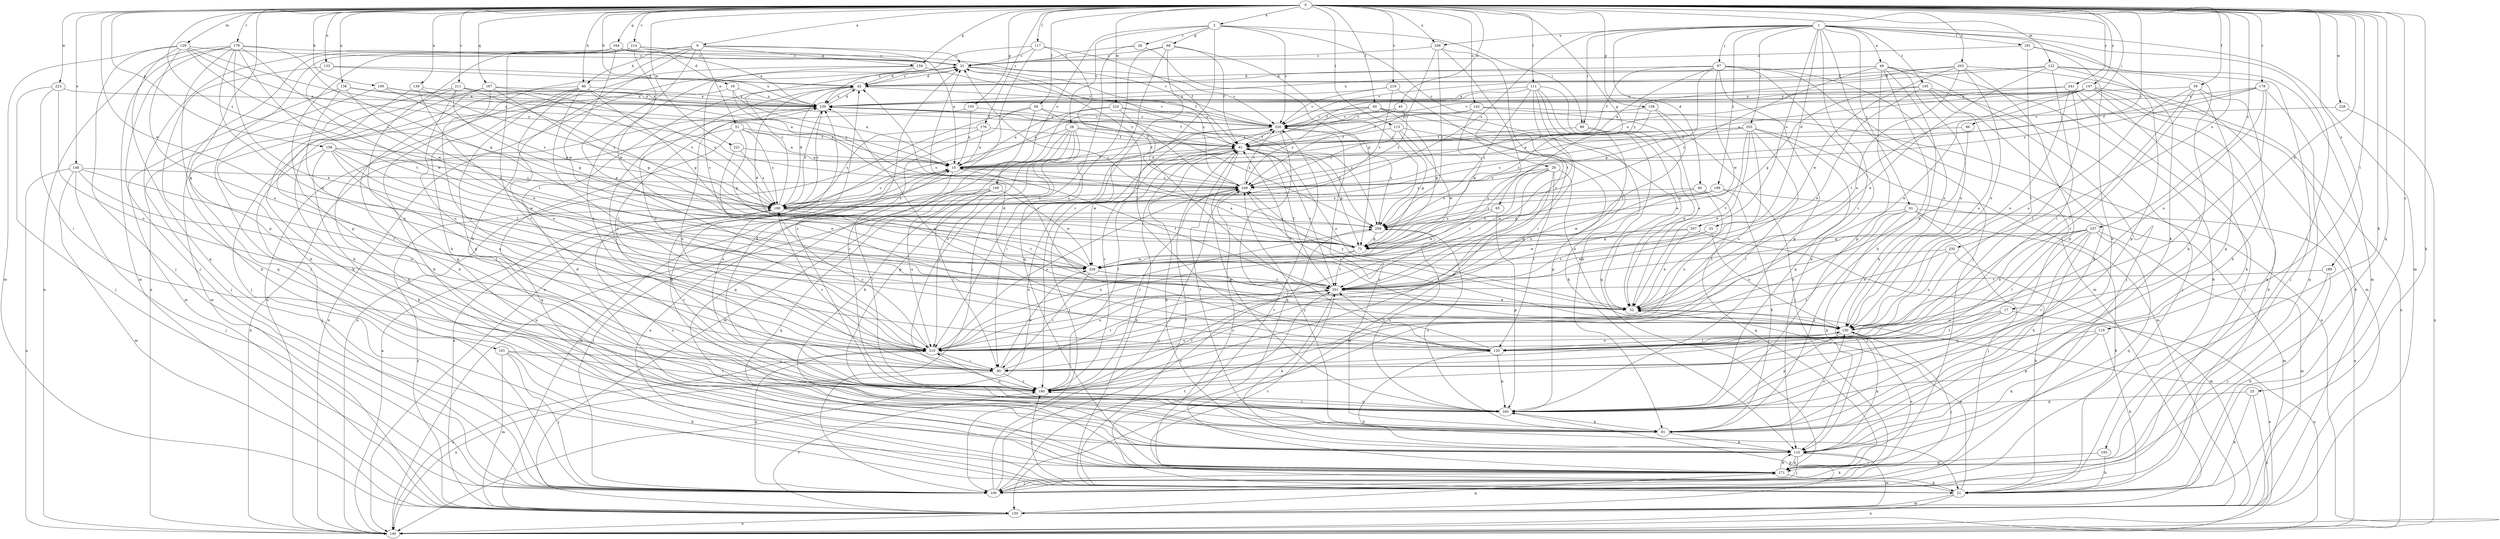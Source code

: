strict digraph  {
0;
1;
2;
9;
10;
17;
19;
21;
23;
26;
28;
29;
31;
33;
40;
42;
45;
49;
51;
52;
58;
59;
60;
61;
65;
68;
71;
80;
81;
86;
89;
90;
91;
97;
100;
109;
110;
111;
113;
117;
119;
120;
122;
129;
130;
133;
138;
139;
140;
142;
147;
148;
149;
150;
155;
156;
158;
159;
160;
161;
164;
167;
171;
176;
178;
179;
180;
189;
190;
191;
193;
195;
199;
201;
203;
206;
207;
210;
211;
214;
219;
220;
221;
223;
224;
228;
229;
235;
237;
239;
241;
249;
253;
259;
0 -> 2  [label=a];
0 -> 9  [label=a];
0 -> 17  [label=b];
0 -> 19  [label=b];
0 -> 21  [label=b];
0 -> 23  [label=c];
0 -> 45  [label=e];
0 -> 58  [label=f];
0 -> 59  [label=f];
0 -> 60  [label=f];
0 -> 65  [label=g];
0 -> 80  [label=h];
0 -> 86  [label=i];
0 -> 109  [label=k];
0 -> 110  [label=k];
0 -> 111  [label=l];
0 -> 113  [label=l];
0 -> 117  [label=l];
0 -> 119  [label=l];
0 -> 122  [label=m];
0 -> 129  [label=m];
0 -> 133  [label=n];
0 -> 138  [label=n];
0 -> 139  [label=n];
0 -> 142  [label=o];
0 -> 147  [label=o];
0 -> 148  [label=o];
0 -> 155  [label=p];
0 -> 156  [label=p];
0 -> 158  [label=p];
0 -> 159  [label=p];
0 -> 161  [label=q];
0 -> 164  [label=q];
0 -> 167  [label=q];
0 -> 171  [label=q];
0 -> 176  [label=r];
0 -> 178  [label=r];
0 -> 179  [label=r];
0 -> 189  [label=s];
0 -> 190  [label=s];
0 -> 203  [label=u];
0 -> 206  [label=u];
0 -> 211  [label=v];
0 -> 214  [label=v];
0 -> 219  [label=v];
0 -> 221  [label=w];
0 -> 223  [label=w];
0 -> 224  [label=w];
0 -> 228  [label=w];
0 -> 229  [label=w];
0 -> 235  [label=x];
0 -> 237  [label=x];
0 -> 241  [label=y];
0 -> 249  [label=y];
1 -> 33  [label=d];
1 -> 40  [label=d];
1 -> 49  [label=e];
1 -> 89  [label=i];
1 -> 91  [label=j];
1 -> 97  [label=j];
1 -> 100  [label=j];
1 -> 110  [label=k];
1 -> 130  [label=m];
1 -> 180  [label=r];
1 -> 190  [label=s];
1 -> 191  [label=t];
1 -> 193  [label=t];
1 -> 195  [label=t];
1 -> 199  [label=t];
1 -> 206  [label=u];
1 -> 207  [label=u];
1 -> 253  [label=z];
2 -> 26  [label=c];
2 -> 28  [label=c];
2 -> 29  [label=c];
2 -> 68  [label=g];
2 -> 89  [label=i];
2 -> 149  [label=o];
2 -> 180  [label=r];
2 -> 220  [label=v];
9 -> 10  [label=a];
9 -> 21  [label=b];
9 -> 31  [label=c];
9 -> 51  [label=e];
9 -> 52  [label=e];
9 -> 80  [label=h];
9 -> 81  [label=h];
9 -> 159  [label=p];
9 -> 180  [label=r];
10 -> 61  [label=f];
10 -> 130  [label=m];
10 -> 180  [label=r];
10 -> 190  [label=s];
10 -> 201  [label=t];
10 -> 249  [label=y];
17 -> 90  [label=i];
17 -> 120  [label=l];
17 -> 140  [label=n];
17 -> 150  [label=o];
19 -> 10  [label=a];
19 -> 100  [label=j];
19 -> 239  [label=x];
19 -> 249  [label=y];
21 -> 10  [label=a];
21 -> 52  [label=e];
21 -> 61  [label=f];
21 -> 130  [label=m];
21 -> 140  [label=n];
21 -> 180  [label=r];
21 -> 201  [label=t];
21 -> 220  [label=v];
23 -> 21  [label=b];
23 -> 140  [label=n];
23 -> 160  [label=p];
26 -> 31  [label=c];
26 -> 71  [label=g];
26 -> 100  [label=j];
28 -> 61  [label=f];
28 -> 110  [label=k];
28 -> 130  [label=m];
28 -> 160  [label=p];
28 -> 180  [label=r];
28 -> 190  [label=s];
28 -> 210  [label=u];
28 -> 259  [label=z];
29 -> 120  [label=l];
29 -> 130  [label=m];
29 -> 150  [label=o];
29 -> 180  [label=r];
29 -> 190  [label=s];
29 -> 201  [label=t];
29 -> 249  [label=y];
31 -> 42  [label=d];
31 -> 61  [label=f];
31 -> 140  [label=n];
31 -> 220  [label=v];
31 -> 249  [label=y];
33 -> 71  [label=g];
33 -> 150  [label=o];
33 -> 201  [label=t];
40 -> 171  [label=q];
40 -> 190  [label=s];
40 -> 210  [label=u];
40 -> 229  [label=w];
42 -> 31  [label=c];
42 -> 210  [label=u];
42 -> 220  [label=v];
42 -> 239  [label=x];
45 -> 10  [label=a];
45 -> 220  [label=v];
45 -> 249  [label=y];
49 -> 21  [label=b];
49 -> 42  [label=d];
49 -> 81  [label=h];
49 -> 100  [label=j];
49 -> 110  [label=k];
49 -> 150  [label=o];
49 -> 160  [label=p];
49 -> 239  [label=x];
49 -> 259  [label=z];
51 -> 10  [label=a];
51 -> 61  [label=f];
51 -> 71  [label=g];
51 -> 140  [label=n];
51 -> 171  [label=q];
51 -> 190  [label=s];
52 -> 150  [label=o];
52 -> 249  [label=y];
58 -> 140  [label=n];
58 -> 171  [label=q];
58 -> 180  [label=r];
58 -> 220  [label=v];
58 -> 259  [label=z];
59 -> 81  [label=h];
59 -> 90  [label=i];
59 -> 120  [label=l];
59 -> 150  [label=o];
59 -> 160  [label=p];
59 -> 239  [label=x];
60 -> 10  [label=a];
60 -> 52  [label=e];
60 -> 71  [label=g];
60 -> 110  [label=k];
60 -> 220  [label=v];
60 -> 249  [label=y];
61 -> 10  [label=a];
61 -> 21  [label=b];
61 -> 52  [label=e];
61 -> 71  [label=g];
61 -> 110  [label=k];
61 -> 160  [label=p];
61 -> 201  [label=t];
61 -> 229  [label=w];
65 -> 160  [label=p];
65 -> 229  [label=w];
65 -> 259  [label=z];
68 -> 31  [label=c];
68 -> 61  [label=f];
68 -> 140  [label=n];
68 -> 171  [label=q];
68 -> 210  [label=u];
68 -> 259  [label=z];
71 -> 10  [label=a];
71 -> 31  [label=c];
71 -> 201  [label=t];
71 -> 229  [label=w];
80 -> 71  [label=g];
80 -> 110  [label=k];
80 -> 120  [label=l];
80 -> 160  [label=p];
80 -> 171  [label=q];
80 -> 210  [label=u];
80 -> 239  [label=x];
80 -> 249  [label=y];
81 -> 61  [label=f];
81 -> 110  [label=k];
81 -> 150  [label=o];
81 -> 220  [label=v];
81 -> 249  [label=y];
81 -> 259  [label=z];
86 -> 52  [label=e];
86 -> 61  [label=f];
89 -> 52  [label=e];
89 -> 61  [label=f];
89 -> 210  [label=u];
90 -> 140  [label=n];
90 -> 180  [label=r];
90 -> 190  [label=s];
90 -> 201  [label=t];
90 -> 229  [label=w];
90 -> 239  [label=x];
91 -> 21  [label=b];
91 -> 100  [label=j];
91 -> 110  [label=k];
91 -> 130  [label=m];
91 -> 180  [label=r];
91 -> 210  [label=u];
91 -> 259  [label=z];
97 -> 10  [label=a];
97 -> 42  [label=d];
97 -> 61  [label=f];
97 -> 71  [label=g];
97 -> 110  [label=k];
97 -> 130  [label=m];
97 -> 150  [label=o];
97 -> 160  [label=p];
97 -> 229  [label=w];
100 -> 110  [label=k];
100 -> 201  [label=t];
100 -> 210  [label=u];
100 -> 249  [label=y];
100 -> 259  [label=z];
109 -> 61  [label=f];
109 -> 100  [label=j];
109 -> 190  [label=s];
109 -> 239  [label=x];
110 -> 42  [label=d];
110 -> 100  [label=j];
110 -> 130  [label=m];
110 -> 171  [label=q];
110 -> 190  [label=s];
111 -> 52  [label=e];
111 -> 61  [label=f];
111 -> 81  [label=h];
111 -> 90  [label=i];
111 -> 171  [label=q];
111 -> 210  [label=u];
111 -> 239  [label=x];
111 -> 259  [label=z];
113 -> 61  [label=f];
113 -> 71  [label=g];
113 -> 160  [label=p];
113 -> 229  [label=w];
113 -> 249  [label=y];
117 -> 31  [label=c];
117 -> 61  [label=f];
117 -> 120  [label=l];
117 -> 140  [label=n];
117 -> 239  [label=x];
119 -> 21  [label=b];
119 -> 110  [label=k];
119 -> 160  [label=p];
119 -> 210  [label=u];
120 -> 21  [label=b];
120 -> 31  [label=c];
120 -> 160  [label=p];
120 -> 201  [label=t];
120 -> 239  [label=x];
122 -> 42  [label=d];
122 -> 52  [label=e];
122 -> 81  [label=h];
122 -> 90  [label=i];
122 -> 100  [label=j];
122 -> 160  [label=p];
122 -> 249  [label=y];
129 -> 10  [label=a];
129 -> 31  [label=c];
129 -> 100  [label=j];
129 -> 130  [label=m];
129 -> 171  [label=q];
129 -> 190  [label=s];
129 -> 210  [label=u];
129 -> 249  [label=y];
130 -> 10  [label=a];
130 -> 140  [label=n];
130 -> 160  [label=p];
130 -> 171  [label=q];
130 -> 180  [label=r];
130 -> 190  [label=s];
133 -> 42  [label=d];
133 -> 171  [label=q];
133 -> 229  [label=w];
133 -> 239  [label=x];
138 -> 10  [label=a];
138 -> 130  [label=m];
138 -> 201  [label=t];
138 -> 210  [label=u];
138 -> 239  [label=x];
139 -> 52  [label=e];
139 -> 180  [label=r];
139 -> 190  [label=s];
139 -> 239  [label=x];
140 -> 10  [label=a];
140 -> 52  [label=e];
140 -> 210  [label=u];
140 -> 239  [label=x];
142 -> 52  [label=e];
142 -> 61  [label=f];
142 -> 71  [label=g];
142 -> 140  [label=n];
142 -> 220  [label=v];
147 -> 10  [label=a];
147 -> 21  [label=b];
147 -> 52  [label=e];
147 -> 110  [label=k];
147 -> 140  [label=n];
147 -> 171  [label=q];
147 -> 201  [label=t];
147 -> 220  [label=v];
147 -> 239  [label=x];
148 -> 100  [label=j];
148 -> 120  [label=l];
148 -> 130  [label=m];
148 -> 140  [label=n];
148 -> 210  [label=u];
148 -> 249  [label=y];
149 -> 90  [label=i];
149 -> 100  [label=j];
149 -> 171  [label=q];
149 -> 190  [label=s];
149 -> 210  [label=u];
149 -> 229  [label=w];
150 -> 42  [label=d];
150 -> 61  [label=f];
150 -> 100  [label=j];
150 -> 110  [label=k];
150 -> 120  [label=l];
150 -> 160  [label=p];
150 -> 210  [label=u];
150 -> 249  [label=y];
155 -> 10  [label=a];
155 -> 210  [label=u];
155 -> 220  [label=v];
156 -> 10  [label=a];
156 -> 100  [label=j];
156 -> 110  [label=k];
156 -> 190  [label=s];
156 -> 201  [label=t];
156 -> 210  [label=u];
156 -> 229  [label=w];
158 -> 100  [label=j];
158 -> 201  [label=t];
158 -> 220  [label=v];
158 -> 259  [label=z];
159 -> 42  [label=d];
159 -> 81  [label=h];
159 -> 90  [label=i];
159 -> 220  [label=v];
160 -> 81  [label=h];
160 -> 180  [label=r];
160 -> 210  [label=u];
160 -> 239  [label=x];
160 -> 259  [label=z];
161 -> 21  [label=b];
161 -> 90  [label=i];
161 -> 100  [label=j];
161 -> 130  [label=m];
161 -> 180  [label=r];
164 -> 21  [label=b];
164 -> 31  [label=c];
164 -> 42  [label=d];
164 -> 140  [label=n];
164 -> 220  [label=v];
164 -> 229  [label=w];
167 -> 71  [label=g];
167 -> 81  [label=h];
167 -> 110  [label=k];
167 -> 190  [label=s];
167 -> 210  [label=u];
167 -> 239  [label=x];
171 -> 21  [label=b];
171 -> 100  [label=j];
171 -> 110  [label=k];
171 -> 150  [label=o];
171 -> 249  [label=y];
176 -> 10  [label=a];
176 -> 61  [label=f];
176 -> 81  [label=h];
176 -> 190  [label=s];
178 -> 61  [label=f];
178 -> 120  [label=l];
178 -> 150  [label=o];
178 -> 171  [label=q];
178 -> 239  [label=x];
178 -> 249  [label=y];
179 -> 31  [label=c];
179 -> 52  [label=e];
179 -> 71  [label=g];
179 -> 100  [label=j];
179 -> 130  [label=m];
179 -> 140  [label=n];
179 -> 150  [label=o];
179 -> 160  [label=p];
179 -> 201  [label=t];
179 -> 229  [label=w];
180 -> 31  [label=c];
180 -> 42  [label=d];
180 -> 61  [label=f];
180 -> 160  [label=p];
180 -> 220  [label=v];
189 -> 21  [label=b];
189 -> 100  [label=j];
189 -> 201  [label=t];
190 -> 31  [label=c];
190 -> 42  [label=d];
190 -> 180  [label=r];
190 -> 201  [label=t];
190 -> 239  [label=x];
190 -> 259  [label=z];
191 -> 31  [label=c];
191 -> 81  [label=h];
191 -> 120  [label=l];
191 -> 130  [label=m];
193 -> 21  [label=b];
193 -> 171  [label=q];
195 -> 52  [label=e];
195 -> 71  [label=g];
195 -> 81  [label=h];
195 -> 100  [label=j];
195 -> 150  [label=o];
195 -> 239  [label=x];
199 -> 71  [label=g];
199 -> 81  [label=h];
199 -> 140  [label=n];
199 -> 190  [label=s];
199 -> 259  [label=z];
201 -> 52  [label=e];
201 -> 61  [label=f];
201 -> 110  [label=k];
201 -> 180  [label=r];
201 -> 210  [label=u];
203 -> 42  [label=d];
203 -> 52  [label=e];
203 -> 130  [label=m];
203 -> 150  [label=o];
203 -> 160  [label=p];
203 -> 220  [label=v];
203 -> 229  [label=w];
206 -> 31  [label=c];
206 -> 201  [label=t];
206 -> 210  [label=u];
206 -> 249  [label=y];
206 -> 259  [label=z];
207 -> 21  [label=b];
207 -> 52  [label=e];
207 -> 71  [label=g];
207 -> 229  [label=w];
210 -> 90  [label=i];
210 -> 150  [label=o];
210 -> 190  [label=s];
210 -> 249  [label=y];
211 -> 71  [label=g];
211 -> 81  [label=h];
211 -> 130  [label=m];
211 -> 190  [label=s];
211 -> 210  [label=u];
211 -> 239  [label=x];
211 -> 259  [label=z];
214 -> 31  [label=c];
214 -> 100  [label=j];
214 -> 160  [label=p];
214 -> 171  [label=q];
214 -> 229  [label=w];
214 -> 239  [label=x];
219 -> 190  [label=s];
219 -> 201  [label=t];
219 -> 220  [label=v];
219 -> 239  [label=x];
220 -> 61  [label=f];
220 -> 90  [label=i];
220 -> 100  [label=j];
220 -> 171  [label=q];
220 -> 259  [label=z];
221 -> 10  [label=a];
221 -> 52  [label=e];
221 -> 190  [label=s];
223 -> 90  [label=i];
223 -> 100  [label=j];
223 -> 210  [label=u];
223 -> 239  [label=x];
224 -> 10  [label=a];
224 -> 120  [label=l];
224 -> 140  [label=n];
224 -> 220  [label=v];
224 -> 259  [label=z];
228 -> 140  [label=n];
228 -> 220  [label=v];
229 -> 31  [label=c];
229 -> 42  [label=d];
229 -> 52  [label=e];
229 -> 90  [label=i];
229 -> 201  [label=t];
235 -> 52  [label=e];
235 -> 130  [label=m];
235 -> 150  [label=o];
235 -> 229  [label=w];
237 -> 71  [label=g];
237 -> 81  [label=h];
237 -> 90  [label=i];
237 -> 120  [label=l];
237 -> 130  [label=m];
237 -> 150  [label=o];
237 -> 171  [label=q];
237 -> 180  [label=r];
237 -> 201  [label=t];
239 -> 42  [label=d];
239 -> 61  [label=f];
239 -> 90  [label=i];
239 -> 190  [label=s];
239 -> 220  [label=v];
241 -> 10  [label=a];
241 -> 21  [label=b];
241 -> 100  [label=j];
241 -> 120  [label=l];
241 -> 150  [label=o];
241 -> 239  [label=x];
249 -> 31  [label=c];
249 -> 180  [label=r];
249 -> 190  [label=s];
249 -> 220  [label=v];
249 -> 239  [label=x];
253 -> 10  [label=a];
253 -> 52  [label=e];
253 -> 61  [label=f];
253 -> 130  [label=m];
253 -> 160  [label=p];
253 -> 180  [label=r];
253 -> 190  [label=s];
253 -> 201  [label=t];
253 -> 210  [label=u];
259 -> 71  [label=g];
259 -> 210  [label=u];
}
